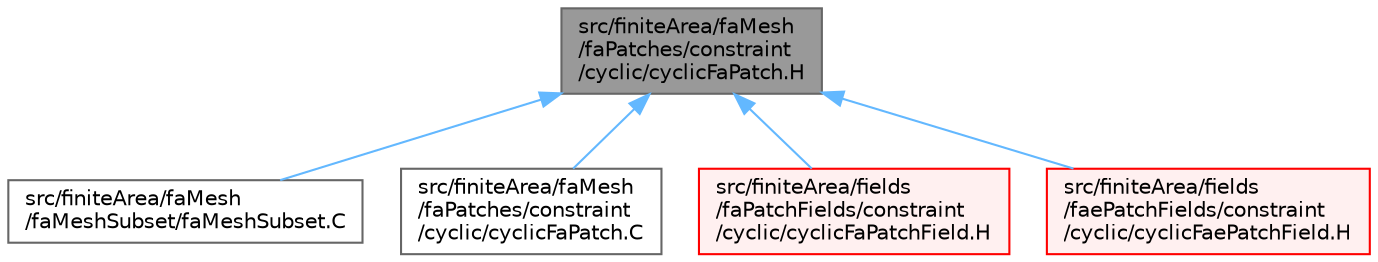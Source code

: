 digraph "src/finiteArea/faMesh/faPatches/constraint/cyclic/cyclicFaPatch.H"
{
 // LATEX_PDF_SIZE
  bgcolor="transparent";
  edge [fontname=Helvetica,fontsize=10,labelfontname=Helvetica,labelfontsize=10];
  node [fontname=Helvetica,fontsize=10,shape=box,height=0.2,width=0.4];
  Node1 [id="Node000001",label="src/finiteArea/faMesh\l/faPatches/constraint\l/cyclic/cyclicFaPatch.H",height=0.2,width=0.4,color="gray40", fillcolor="grey60", style="filled", fontcolor="black",tooltip=" "];
  Node1 -> Node2 [id="edge1_Node000001_Node000002",dir="back",color="steelblue1",style="solid",tooltip=" "];
  Node2 [id="Node000002",label="src/finiteArea/faMesh\l/faMeshSubset/faMeshSubset.C",height=0.2,width=0.4,color="grey40", fillcolor="white", style="filled",URL="$faMeshSubset_8C.html",tooltip=" "];
  Node1 -> Node3 [id="edge2_Node000001_Node000003",dir="back",color="steelblue1",style="solid",tooltip=" "];
  Node3 [id="Node000003",label="src/finiteArea/faMesh\l/faPatches/constraint\l/cyclic/cyclicFaPatch.C",height=0.2,width=0.4,color="grey40", fillcolor="white", style="filled",URL="$cyclicFaPatch_8C.html",tooltip=" "];
  Node1 -> Node4 [id="edge3_Node000001_Node000004",dir="back",color="steelblue1",style="solid",tooltip=" "];
  Node4 [id="Node000004",label="src/finiteArea/fields\l/faPatchFields/constraint\l/cyclic/cyclicFaPatchField.H",height=0.2,width=0.4,color="red", fillcolor="#FFF0F0", style="filled",URL="$cyclicFaPatchField_8H.html",tooltip=" "];
  Node1 -> Node8 [id="edge4_Node000001_Node000008",dir="back",color="steelblue1",style="solid",tooltip=" "];
  Node8 [id="Node000008",label="src/finiteArea/fields\l/faePatchFields/constraint\l/cyclic/cyclicFaePatchField.H",height=0.2,width=0.4,color="red", fillcolor="#FFF0F0", style="filled",URL="$cyclicFaePatchField_8H.html",tooltip=" "];
}
